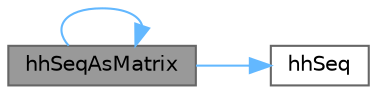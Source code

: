 digraph "hhSeqAsMatrix"
{
 // LATEX_PDF_SIZE
  bgcolor="transparent";
  edge [fontname=Helvetica,fontsize=10,labelfontname=Helvetica,labelfontsize=10];
  node [fontname=Helvetica,fontsize=10,shape=box,height=0.2,width=0.4];
  rankdir="LR";
  Node1 [id="Node000001",label="hhSeqAsMatrix",height=0.2,width=0.4,color="gray40", fillcolor="grey60", style="filled", fontcolor="black",tooltip=" "];
  Node1 -> Node2 [id="edge1_Node000001_Node000002",color="steelblue1",style="solid",tooltip=" "];
  Node2 [id="Node000002",label="hhSeq",height=0.2,width=0.4,color="grey40", fillcolor="white", style="filled",URL="$_householder_sequence___householder_sequence_8cpp.html#a34fb54f82dadc014245e36c519a5a099",tooltip=" "];
  Node1 -> Node1 [id="edge2_Node000001_Node000001",color="steelblue1",style="solid",tooltip=" "];
}
